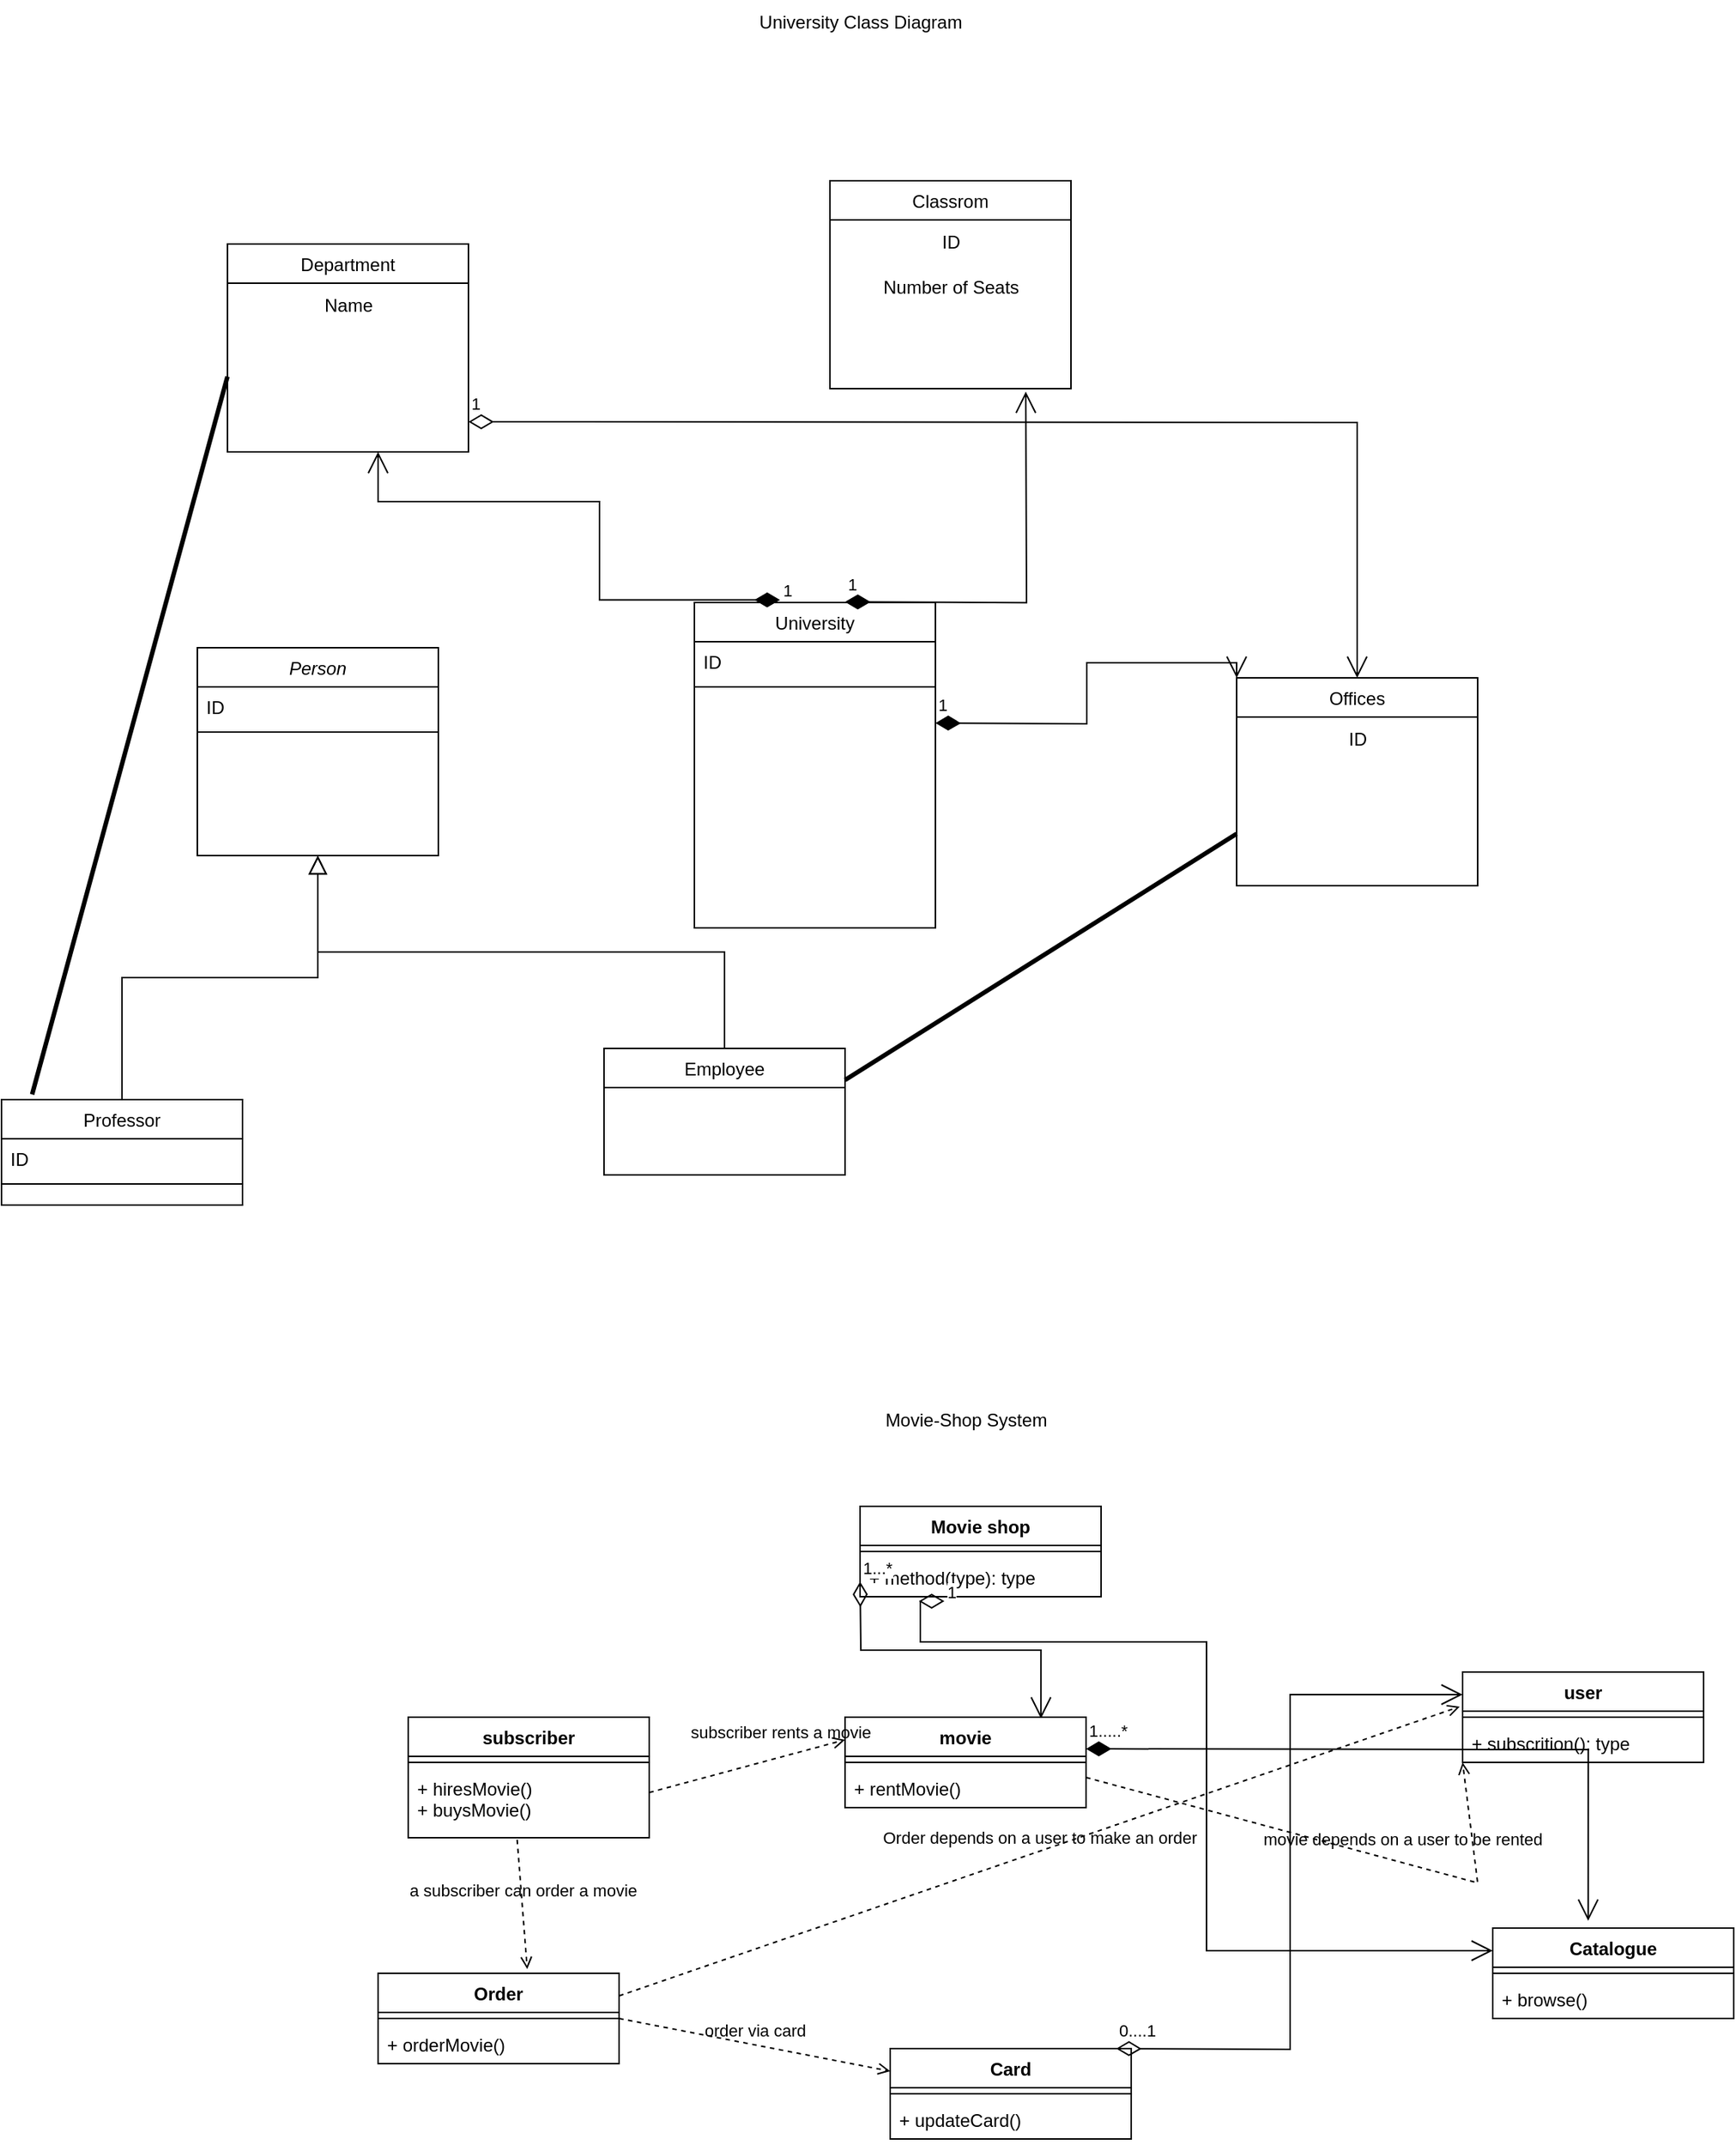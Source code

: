<mxfile version="22.0.2" type="device">
  <diagram id="C5RBs43oDa-KdzZeNtuy" name="Page-1">
    <mxGraphModel dx="1105" dy="1765" grid="1" gridSize="10" guides="1" tooltips="1" connect="1" arrows="1" fold="1" page="1" pageScale="1" pageWidth="827" pageHeight="1169" math="0" shadow="0">
      <root>
        <mxCell id="WIyWlLk6GJQsqaUBKTNV-0" />
        <mxCell id="WIyWlLk6GJQsqaUBKTNV-1" parent="WIyWlLk6GJQsqaUBKTNV-0" />
        <mxCell id="zkfFHV4jXpPFQw0GAbJ--0" value="Person" style="swimlane;fontStyle=2;align=center;verticalAlign=top;childLayout=stackLayout;horizontal=1;startSize=26;horizontalStack=0;resizeParent=1;resizeLast=0;collapsible=1;marginBottom=0;rounded=0;shadow=0;strokeWidth=1;" parent="WIyWlLk6GJQsqaUBKTNV-1" vertex="1">
          <mxGeometry x="180" y="130" width="160" height="138" as="geometry">
            <mxRectangle x="230" y="140" width="160" height="26" as="alternateBounds" />
          </mxGeometry>
        </mxCell>
        <mxCell id="zkfFHV4jXpPFQw0GAbJ--1" value="ID" style="text;align=left;verticalAlign=top;spacingLeft=4;spacingRight=4;overflow=hidden;rotatable=0;points=[[0,0.5],[1,0.5]];portConstraint=eastwest;" parent="zkfFHV4jXpPFQw0GAbJ--0" vertex="1">
          <mxGeometry y="26" width="160" height="26" as="geometry" />
        </mxCell>
        <mxCell id="zkfFHV4jXpPFQw0GAbJ--4" value="" style="line;html=1;strokeWidth=1;align=left;verticalAlign=middle;spacingTop=-1;spacingLeft=3;spacingRight=3;rotatable=0;labelPosition=right;points=[];portConstraint=eastwest;" parent="zkfFHV4jXpPFQw0GAbJ--0" vertex="1">
          <mxGeometry y="52" width="160" height="8" as="geometry" />
        </mxCell>
        <mxCell id="zkfFHV4jXpPFQw0GAbJ--6" value="Employee" style="swimlane;fontStyle=0;align=center;verticalAlign=top;childLayout=stackLayout;horizontal=1;startSize=26;horizontalStack=0;resizeParent=1;resizeLast=0;collapsible=1;marginBottom=0;rounded=0;shadow=0;strokeWidth=1;" parent="WIyWlLk6GJQsqaUBKTNV-1" vertex="1">
          <mxGeometry x="450" y="396" width="160" height="84" as="geometry">
            <mxRectangle x="130" y="380" width="160" height="26" as="alternateBounds" />
          </mxGeometry>
        </mxCell>
        <mxCell id="zkfFHV4jXpPFQw0GAbJ--12" value="" style="endArrow=block;endSize=10;endFill=0;shadow=0;strokeWidth=1;rounded=0;edgeStyle=elbowEdgeStyle;elbow=vertical;" parent="WIyWlLk6GJQsqaUBKTNV-1" source="zkfFHV4jXpPFQw0GAbJ--6" target="zkfFHV4jXpPFQw0GAbJ--0" edge="1">
          <mxGeometry width="160" relative="1" as="geometry">
            <mxPoint x="200" y="203" as="sourcePoint" />
            <mxPoint x="200" y="203" as="targetPoint" />
          </mxGeometry>
        </mxCell>
        <mxCell id="zkfFHV4jXpPFQw0GAbJ--13" value="Professor" style="swimlane;fontStyle=0;align=center;verticalAlign=top;childLayout=stackLayout;horizontal=1;startSize=26;horizontalStack=0;resizeParent=1;resizeLast=0;collapsible=1;marginBottom=0;rounded=0;shadow=0;strokeWidth=1;" parent="WIyWlLk6GJQsqaUBKTNV-1" vertex="1">
          <mxGeometry x="50" y="430" width="160" height="70" as="geometry">
            <mxRectangle x="340" y="380" width="170" height="26" as="alternateBounds" />
          </mxGeometry>
        </mxCell>
        <mxCell id="zkfFHV4jXpPFQw0GAbJ--14" value="ID" style="text;align=left;verticalAlign=top;spacingLeft=4;spacingRight=4;overflow=hidden;rotatable=0;points=[[0,0.5],[1,0.5]];portConstraint=eastwest;" parent="zkfFHV4jXpPFQw0GAbJ--13" vertex="1">
          <mxGeometry y="26" width="160" height="26" as="geometry" />
        </mxCell>
        <mxCell id="zkfFHV4jXpPFQw0GAbJ--15" value="" style="line;html=1;strokeWidth=1;align=left;verticalAlign=middle;spacingTop=-1;spacingLeft=3;spacingRight=3;rotatable=0;labelPosition=right;points=[];portConstraint=eastwest;" parent="zkfFHV4jXpPFQw0GAbJ--13" vertex="1">
          <mxGeometry y="52" width="160" height="8" as="geometry" />
        </mxCell>
        <mxCell id="zkfFHV4jXpPFQw0GAbJ--16" value="" style="endArrow=block;endSize=10;endFill=0;shadow=0;strokeWidth=1;rounded=0;edgeStyle=elbowEdgeStyle;elbow=vertical;" parent="WIyWlLk6GJQsqaUBKTNV-1" source="zkfFHV4jXpPFQw0GAbJ--13" target="zkfFHV4jXpPFQw0GAbJ--0" edge="1">
          <mxGeometry width="160" relative="1" as="geometry">
            <mxPoint x="210" y="373" as="sourcePoint" />
            <mxPoint x="310" y="271" as="targetPoint" />
          </mxGeometry>
        </mxCell>
        <mxCell id="zkfFHV4jXpPFQw0GAbJ--17" value="University" style="swimlane;fontStyle=0;align=center;verticalAlign=top;childLayout=stackLayout;horizontal=1;startSize=26;horizontalStack=0;resizeParent=1;resizeLast=0;collapsible=1;marginBottom=0;rounded=0;shadow=0;strokeWidth=1;" parent="WIyWlLk6GJQsqaUBKTNV-1" vertex="1">
          <mxGeometry x="510" y="100" width="160" height="216" as="geometry">
            <mxRectangle x="550" y="140" width="160" height="26" as="alternateBounds" />
          </mxGeometry>
        </mxCell>
        <mxCell id="zkfFHV4jXpPFQw0GAbJ--18" value="ID" style="text;align=left;verticalAlign=top;spacingLeft=4;spacingRight=4;overflow=hidden;rotatable=0;points=[[0,0.5],[1,0.5]];portConstraint=eastwest;" parent="zkfFHV4jXpPFQw0GAbJ--17" vertex="1">
          <mxGeometry y="26" width="160" height="26" as="geometry" />
        </mxCell>
        <mxCell id="zkfFHV4jXpPFQw0GAbJ--23" value="" style="line;html=1;strokeWidth=1;align=left;verticalAlign=middle;spacingTop=-1;spacingLeft=3;spacingRight=3;rotatable=0;labelPosition=right;points=[];portConstraint=eastwest;" parent="zkfFHV4jXpPFQw0GAbJ--17" vertex="1">
          <mxGeometry y="52" width="160" height="8" as="geometry" />
        </mxCell>
        <mxCell id="hfsO7HNVxi4UFI1sbQf0-11" value="1" style="endArrow=open;html=1;endSize=12;startArrow=diamondThin;startSize=14;startFill=1;edgeStyle=orthogonalEdgeStyle;align=left;verticalAlign=bottom;rounded=0;entryX=0;entryY=0;entryDx=0;entryDy=0;" edge="1" parent="zkfFHV4jXpPFQw0GAbJ--17" target="hfsO7HNVxi4UFI1sbQf0-6">
          <mxGeometry x="-1" y="3" relative="1" as="geometry">
            <mxPoint x="160" y="80" as="sourcePoint" />
            <mxPoint x="330" y="80" as="targetPoint" />
          </mxGeometry>
        </mxCell>
        <mxCell id="hfsO7HNVxi4UFI1sbQf0-2" value="Department" style="swimlane;fontStyle=0;align=center;verticalAlign=top;childLayout=stackLayout;horizontal=1;startSize=26;horizontalStack=0;resizeParent=1;resizeLast=0;collapsible=1;marginBottom=0;rounded=0;shadow=0;strokeWidth=1;" vertex="1" parent="WIyWlLk6GJQsqaUBKTNV-1">
          <mxGeometry x="200" y="-138" width="160" height="138" as="geometry">
            <mxRectangle x="130" y="380" width="160" height="26" as="alternateBounds" />
          </mxGeometry>
        </mxCell>
        <mxCell id="hfsO7HNVxi4UFI1sbQf0-12" value="1" style="endArrow=open;html=1;endSize=12;startArrow=diamondThin;startSize=14;startFill=0;edgeStyle=orthogonalEdgeStyle;align=left;verticalAlign=bottom;rounded=0;" edge="1" parent="hfsO7HNVxi4UFI1sbQf0-2" target="hfsO7HNVxi4UFI1sbQf0-6">
          <mxGeometry x="-1" y="3" relative="1" as="geometry">
            <mxPoint x="160" y="118" as="sourcePoint" />
            <mxPoint x="310" y="118" as="targetPoint" />
          </mxGeometry>
        </mxCell>
        <mxCell id="hfsO7HNVxi4UFI1sbQf0-15" value="Name" style="text;html=1;align=center;verticalAlign=middle;resizable=0;points=[];autosize=1;strokeColor=none;fillColor=none;" vertex="1" parent="hfsO7HNVxi4UFI1sbQf0-2">
          <mxGeometry y="26" width="160" height="30" as="geometry" />
        </mxCell>
        <mxCell id="hfsO7HNVxi4UFI1sbQf0-4" value="Classrom" style="swimlane;fontStyle=0;align=center;verticalAlign=top;childLayout=stackLayout;horizontal=1;startSize=26;horizontalStack=0;resizeParent=1;resizeLast=0;collapsible=1;marginBottom=0;rounded=0;shadow=0;strokeWidth=1;" vertex="1" parent="WIyWlLk6GJQsqaUBKTNV-1">
          <mxGeometry x="600" y="-180" width="160" height="138" as="geometry">
            <mxRectangle x="130" y="380" width="160" height="26" as="alternateBounds" />
          </mxGeometry>
        </mxCell>
        <mxCell id="hfsO7HNVxi4UFI1sbQf0-18" value="ID" style="text;html=1;align=center;verticalAlign=middle;resizable=0;points=[];autosize=1;strokeColor=none;fillColor=none;" vertex="1" parent="hfsO7HNVxi4UFI1sbQf0-4">
          <mxGeometry y="26" width="160" height="30" as="geometry" />
        </mxCell>
        <mxCell id="hfsO7HNVxi4UFI1sbQf0-16" value="Number of Seats" style="text;html=1;align=center;verticalAlign=middle;resizable=0;points=[];autosize=1;strokeColor=none;fillColor=none;" vertex="1" parent="hfsO7HNVxi4UFI1sbQf0-4">
          <mxGeometry y="56" width="160" height="30" as="geometry" />
        </mxCell>
        <mxCell id="hfsO7HNVxi4UFI1sbQf0-6" value="Offices" style="swimlane;fontStyle=0;align=center;verticalAlign=top;childLayout=stackLayout;horizontal=1;startSize=26;horizontalStack=0;resizeParent=1;resizeLast=0;collapsible=1;marginBottom=0;rounded=0;shadow=0;strokeWidth=1;" vertex="1" parent="WIyWlLk6GJQsqaUBKTNV-1">
          <mxGeometry x="870" y="150" width="160" height="138" as="geometry">
            <mxRectangle x="130" y="380" width="160" height="26" as="alternateBounds" />
          </mxGeometry>
        </mxCell>
        <mxCell id="hfsO7HNVxi4UFI1sbQf0-17" value="ID" style="text;html=1;align=center;verticalAlign=middle;resizable=0;points=[];autosize=1;strokeColor=none;fillColor=none;" vertex="1" parent="hfsO7HNVxi4UFI1sbQf0-6">
          <mxGeometry y="26" width="160" height="30" as="geometry" />
        </mxCell>
        <mxCell id="hfsO7HNVxi4UFI1sbQf0-8" value="1" style="endArrow=open;html=1;endSize=12;startArrow=diamondThin;startSize=14;startFill=1;edgeStyle=orthogonalEdgeStyle;align=left;verticalAlign=bottom;rounded=0;exitX=0.355;exitY=-0.008;exitDx=0;exitDy=0;exitPerimeter=0;" edge="1" parent="WIyWlLk6GJQsqaUBKTNV-1" source="zkfFHV4jXpPFQw0GAbJ--17">
          <mxGeometry x="-1" y="3" relative="1" as="geometry">
            <mxPoint x="427.2" y="92.16" as="sourcePoint" />
            <mxPoint x="300" as="targetPoint" />
            <Array as="points">
              <mxPoint x="447" y="33" />
              <mxPoint x="300" y="33" />
            </Array>
          </mxGeometry>
        </mxCell>
        <mxCell id="hfsO7HNVxi4UFI1sbQf0-13" value="" style="endArrow=none;startArrow=none;endFill=0;startFill=0;endSize=8;html=1;verticalAlign=bottom;labelBackgroundColor=none;strokeWidth=3;rounded=0;exitX=1;exitY=0.25;exitDx=0;exitDy=0;entryX=0;entryY=0.75;entryDx=0;entryDy=0;" edge="1" parent="WIyWlLk6GJQsqaUBKTNV-1" source="zkfFHV4jXpPFQw0GAbJ--6" target="hfsO7HNVxi4UFI1sbQf0-6">
          <mxGeometry width="160" relative="1" as="geometry">
            <mxPoint x="500" y="420" as="sourcePoint" />
            <mxPoint x="740" y="270" as="targetPoint" />
          </mxGeometry>
        </mxCell>
        <mxCell id="hfsO7HNVxi4UFI1sbQf0-14" value="" style="endArrow=none;startArrow=none;endFill=0;startFill=0;endSize=8;html=1;verticalAlign=bottom;labelBackgroundColor=none;strokeWidth=3;rounded=0;exitX=0.127;exitY=-0.049;exitDx=0;exitDy=0;exitPerimeter=0;" edge="1" parent="WIyWlLk6GJQsqaUBKTNV-1" source="zkfFHV4jXpPFQw0GAbJ--13">
          <mxGeometry width="160" relative="1" as="geometry">
            <mxPoint x="20" y="50" as="sourcePoint" />
            <mxPoint x="200" y="-50" as="targetPoint" />
          </mxGeometry>
        </mxCell>
        <mxCell id="hfsO7HNVxi4UFI1sbQf0-10" value="1" style="endArrow=open;html=1;endSize=12;startArrow=diamondThin;startSize=14;startFill=1;edgeStyle=orthogonalEdgeStyle;align=left;verticalAlign=bottom;rounded=0;" edge="1" parent="WIyWlLk6GJQsqaUBKTNV-1">
          <mxGeometry x="-1" y="3" relative="1" as="geometry">
            <mxPoint x="610" y="99.57" as="sourcePoint" />
            <mxPoint x="730" y="-40" as="targetPoint" />
          </mxGeometry>
        </mxCell>
        <mxCell id="hfsO7HNVxi4UFI1sbQf0-19" value="University Class Diagram" style="text;html=1;align=center;verticalAlign=middle;resizable=0;points=[];autosize=1;strokeColor=none;fillColor=none;" vertex="1" parent="WIyWlLk6GJQsqaUBKTNV-1">
          <mxGeometry x="540" y="-300" width="160" height="30" as="geometry" />
        </mxCell>
        <mxCell id="hfsO7HNVxi4UFI1sbQf0-37" value="Movie shop" style="swimlane;fontStyle=1;align=center;verticalAlign=top;childLayout=stackLayout;horizontal=1;startSize=26;horizontalStack=0;resizeParent=1;resizeParentMax=0;resizeLast=0;collapsible=1;marginBottom=0;whiteSpace=wrap;html=1;" vertex="1" parent="WIyWlLk6GJQsqaUBKTNV-1">
          <mxGeometry x="620" y="700" width="160" height="60" as="geometry" />
        </mxCell>
        <mxCell id="hfsO7HNVxi4UFI1sbQf0-39" value="" style="line;strokeWidth=1;fillColor=none;align=left;verticalAlign=middle;spacingTop=-1;spacingLeft=3;spacingRight=3;rotatable=0;labelPosition=right;points=[];portConstraint=eastwest;strokeColor=inherit;" vertex="1" parent="hfsO7HNVxi4UFI1sbQf0-37">
          <mxGeometry y="26" width="160" height="8" as="geometry" />
        </mxCell>
        <mxCell id="hfsO7HNVxi4UFI1sbQf0-40" value="+ method(type): type" style="text;strokeColor=none;fillColor=none;align=left;verticalAlign=top;spacingLeft=4;spacingRight=4;overflow=hidden;rotatable=0;points=[[0,0.5],[1,0.5]];portConstraint=eastwest;whiteSpace=wrap;html=1;" vertex="1" parent="hfsO7HNVxi4UFI1sbQf0-37">
          <mxGeometry y="34" width="160" height="26" as="geometry" />
        </mxCell>
        <mxCell id="hfsO7HNVxi4UFI1sbQf0-68" value="1...*" style="endArrow=open;html=1;endSize=12;startArrow=diamondThin;startSize=14;startFill=0;edgeStyle=orthogonalEdgeStyle;align=left;verticalAlign=bottom;rounded=0;entryX=0.813;entryY=0.014;entryDx=0;entryDy=0;entryPerimeter=0;" edge="1" parent="hfsO7HNVxi4UFI1sbQf0-37" target="hfsO7HNVxi4UFI1sbQf0-45">
          <mxGeometry x="-1" relative="1" as="geometry">
            <mxPoint y="50" as="sourcePoint" />
            <mxPoint x="160" y="50" as="targetPoint" />
            <mxPoint as="offset" />
          </mxGeometry>
        </mxCell>
        <mxCell id="hfsO7HNVxi4UFI1sbQf0-41" value="subscriber" style="swimlane;fontStyle=1;align=center;verticalAlign=top;childLayout=stackLayout;horizontal=1;startSize=26;horizontalStack=0;resizeParent=1;resizeParentMax=0;resizeLast=0;collapsible=1;marginBottom=0;whiteSpace=wrap;html=1;" vertex="1" parent="WIyWlLk6GJQsqaUBKTNV-1">
          <mxGeometry x="320" y="840" width="160" height="80" as="geometry" />
        </mxCell>
        <mxCell id="hfsO7HNVxi4UFI1sbQf0-43" value="" style="line;strokeWidth=1;fillColor=none;align=left;verticalAlign=middle;spacingTop=-1;spacingLeft=3;spacingRight=3;rotatable=0;labelPosition=right;points=[];portConstraint=eastwest;strokeColor=inherit;" vertex="1" parent="hfsO7HNVxi4UFI1sbQf0-41">
          <mxGeometry y="26" width="160" height="8" as="geometry" />
        </mxCell>
        <mxCell id="hfsO7HNVxi4UFI1sbQf0-44" value="+ hiresMovie()&lt;br&gt;+ buysMovie()" style="text;strokeColor=none;fillColor=none;align=left;verticalAlign=top;spacingLeft=4;spacingRight=4;overflow=hidden;rotatable=0;points=[[0,0.5],[1,0.5]];portConstraint=eastwest;whiteSpace=wrap;html=1;" vertex="1" parent="hfsO7HNVxi4UFI1sbQf0-41">
          <mxGeometry y="34" width="160" height="46" as="geometry" />
        </mxCell>
        <mxCell id="hfsO7HNVxi4UFI1sbQf0-45" value="movie" style="swimlane;fontStyle=1;align=center;verticalAlign=top;childLayout=stackLayout;horizontal=1;startSize=26;horizontalStack=0;resizeParent=1;resizeParentMax=0;resizeLast=0;collapsible=1;marginBottom=0;whiteSpace=wrap;html=1;" vertex="1" parent="WIyWlLk6GJQsqaUBKTNV-1">
          <mxGeometry x="610" y="840" width="160" height="60" as="geometry" />
        </mxCell>
        <mxCell id="hfsO7HNVxi4UFI1sbQf0-70" value="1.....*" style="endArrow=open;html=1;endSize=12;startArrow=diamondThin;startSize=14;startFill=1;edgeStyle=orthogonalEdgeStyle;align=left;verticalAlign=bottom;rounded=0;entryX=0.396;entryY=-0.081;entryDx=0;entryDy=0;entryPerimeter=0;" edge="1" parent="hfsO7HNVxi4UFI1sbQf0-45" target="hfsO7HNVxi4UFI1sbQf0-61">
          <mxGeometry x="-1" y="3" relative="1" as="geometry">
            <mxPoint x="160" y="21" as="sourcePoint" />
            <mxPoint x="310" y="20" as="targetPoint" />
          </mxGeometry>
        </mxCell>
        <mxCell id="hfsO7HNVxi4UFI1sbQf0-47" value="" style="line;strokeWidth=1;fillColor=none;align=left;verticalAlign=middle;spacingTop=-1;spacingLeft=3;spacingRight=3;rotatable=0;labelPosition=right;points=[];portConstraint=eastwest;strokeColor=inherit;" vertex="1" parent="hfsO7HNVxi4UFI1sbQf0-45">
          <mxGeometry y="26" width="160" height="8" as="geometry" />
        </mxCell>
        <mxCell id="hfsO7HNVxi4UFI1sbQf0-48" value="+ rentMovie()" style="text;strokeColor=none;fillColor=none;align=left;verticalAlign=top;spacingLeft=4;spacingRight=4;overflow=hidden;rotatable=0;points=[[0,0.5],[1,0.5]];portConstraint=eastwest;whiteSpace=wrap;html=1;" vertex="1" parent="hfsO7HNVxi4UFI1sbQf0-45">
          <mxGeometry y="34" width="160" height="26" as="geometry" />
        </mxCell>
        <mxCell id="hfsO7HNVxi4UFI1sbQf0-49" value="user" style="swimlane;fontStyle=1;align=center;verticalAlign=top;childLayout=stackLayout;horizontal=1;startSize=26;horizontalStack=0;resizeParent=1;resizeParentMax=0;resizeLast=0;collapsible=1;marginBottom=0;whiteSpace=wrap;html=1;" vertex="1" parent="WIyWlLk6GJQsqaUBKTNV-1">
          <mxGeometry x="1020" y="810" width="160" height="60" as="geometry" />
        </mxCell>
        <mxCell id="hfsO7HNVxi4UFI1sbQf0-51" value="" style="line;strokeWidth=1;fillColor=none;align=left;verticalAlign=middle;spacingTop=-1;spacingLeft=3;spacingRight=3;rotatable=0;labelPosition=right;points=[];portConstraint=eastwest;strokeColor=inherit;" vertex="1" parent="hfsO7HNVxi4UFI1sbQf0-49">
          <mxGeometry y="26" width="160" height="8" as="geometry" />
        </mxCell>
        <mxCell id="hfsO7HNVxi4UFI1sbQf0-52" value="+ subscrition(): type" style="text;strokeColor=none;fillColor=none;align=left;verticalAlign=top;spacingLeft=4;spacingRight=4;overflow=hidden;rotatable=0;points=[[0,0.5],[1,0.5]];portConstraint=eastwest;whiteSpace=wrap;html=1;" vertex="1" parent="hfsO7HNVxi4UFI1sbQf0-49">
          <mxGeometry y="34" width="160" height="26" as="geometry" />
        </mxCell>
        <mxCell id="hfsO7HNVxi4UFI1sbQf0-53" value="Card" style="swimlane;fontStyle=1;align=center;verticalAlign=top;childLayout=stackLayout;horizontal=1;startSize=26;horizontalStack=0;resizeParent=1;resizeParentMax=0;resizeLast=0;collapsible=1;marginBottom=0;whiteSpace=wrap;html=1;" vertex="1" parent="WIyWlLk6GJQsqaUBKTNV-1">
          <mxGeometry x="640" y="1060" width="160" height="60" as="geometry" />
        </mxCell>
        <mxCell id="hfsO7HNVxi4UFI1sbQf0-69" value="0....1" style="endArrow=open;html=1;endSize=12;startArrow=diamondThin;startSize=14;startFill=0;edgeStyle=orthogonalEdgeStyle;align=left;verticalAlign=bottom;rounded=0;entryX=0;entryY=0.25;entryDx=0;entryDy=0;" edge="1" parent="hfsO7HNVxi4UFI1sbQf0-53" target="hfsO7HNVxi4UFI1sbQf0-49">
          <mxGeometry x="-1" y="3" relative="1" as="geometry">
            <mxPoint x="150" as="sourcePoint" />
            <mxPoint x="310" as="targetPoint" />
          </mxGeometry>
        </mxCell>
        <mxCell id="hfsO7HNVxi4UFI1sbQf0-55" value="" style="line;strokeWidth=1;fillColor=none;align=left;verticalAlign=middle;spacingTop=-1;spacingLeft=3;spacingRight=3;rotatable=0;labelPosition=right;points=[];portConstraint=eastwest;strokeColor=inherit;" vertex="1" parent="hfsO7HNVxi4UFI1sbQf0-53">
          <mxGeometry y="26" width="160" height="8" as="geometry" />
        </mxCell>
        <mxCell id="hfsO7HNVxi4UFI1sbQf0-56" value="+ updateCard()" style="text;strokeColor=none;fillColor=none;align=left;verticalAlign=top;spacingLeft=4;spacingRight=4;overflow=hidden;rotatable=0;points=[[0,0.5],[1,0.5]];portConstraint=eastwest;whiteSpace=wrap;html=1;" vertex="1" parent="hfsO7HNVxi4UFI1sbQf0-53">
          <mxGeometry y="34" width="160" height="26" as="geometry" />
        </mxCell>
        <mxCell id="hfsO7HNVxi4UFI1sbQf0-57" value="Order" style="swimlane;fontStyle=1;align=center;verticalAlign=top;childLayout=stackLayout;horizontal=1;startSize=26;horizontalStack=0;resizeParent=1;resizeParentMax=0;resizeLast=0;collapsible=1;marginBottom=0;whiteSpace=wrap;html=1;" vertex="1" parent="WIyWlLk6GJQsqaUBKTNV-1">
          <mxGeometry x="300" y="1010" width="160" height="60" as="geometry" />
        </mxCell>
        <mxCell id="hfsO7HNVxi4UFI1sbQf0-59" value="" style="line;strokeWidth=1;fillColor=none;align=left;verticalAlign=middle;spacingTop=-1;spacingLeft=3;spacingRight=3;rotatable=0;labelPosition=right;points=[];portConstraint=eastwest;strokeColor=inherit;" vertex="1" parent="hfsO7HNVxi4UFI1sbQf0-57">
          <mxGeometry y="26" width="160" height="8" as="geometry" />
        </mxCell>
        <mxCell id="hfsO7HNVxi4UFI1sbQf0-60" value="+ orderMovie()" style="text;strokeColor=none;fillColor=none;align=left;verticalAlign=top;spacingLeft=4;spacingRight=4;overflow=hidden;rotatable=0;points=[[0,0.5],[1,0.5]];portConstraint=eastwest;whiteSpace=wrap;html=1;" vertex="1" parent="hfsO7HNVxi4UFI1sbQf0-57">
          <mxGeometry y="34" width="160" height="26" as="geometry" />
        </mxCell>
        <mxCell id="hfsO7HNVxi4UFI1sbQf0-61" value="Catalogue" style="swimlane;fontStyle=1;align=center;verticalAlign=top;childLayout=stackLayout;horizontal=1;startSize=26;horizontalStack=0;resizeParent=1;resizeParentMax=0;resizeLast=0;collapsible=1;marginBottom=0;whiteSpace=wrap;html=1;" vertex="1" parent="WIyWlLk6GJQsqaUBKTNV-1">
          <mxGeometry x="1040" y="980" width="160" height="60" as="geometry" />
        </mxCell>
        <mxCell id="hfsO7HNVxi4UFI1sbQf0-63" value="" style="line;strokeWidth=1;fillColor=none;align=left;verticalAlign=middle;spacingTop=-1;spacingLeft=3;spacingRight=3;rotatable=0;labelPosition=right;points=[];portConstraint=eastwest;strokeColor=inherit;" vertex="1" parent="hfsO7HNVxi4UFI1sbQf0-61">
          <mxGeometry y="26" width="160" height="8" as="geometry" />
        </mxCell>
        <mxCell id="hfsO7HNVxi4UFI1sbQf0-64" value="+ browse()" style="text;strokeColor=none;fillColor=none;align=left;verticalAlign=top;spacingLeft=4;spacingRight=4;overflow=hidden;rotatable=0;points=[[0,0.5],[1,0.5]];portConstraint=eastwest;whiteSpace=wrap;html=1;" vertex="1" parent="hfsO7HNVxi4UFI1sbQf0-61">
          <mxGeometry y="34" width="160" height="26" as="geometry" />
        </mxCell>
        <mxCell id="hfsO7HNVxi4UFI1sbQf0-66" value="1" style="endArrow=open;html=1;endSize=12;startArrow=diamondThin;startSize=14;startFill=0;edgeStyle=orthogonalEdgeStyle;align=left;verticalAlign=bottom;rounded=0;entryX=0;entryY=0.25;entryDx=0;entryDy=0;exitX=0.35;exitY=1.115;exitDx=0;exitDy=0;exitPerimeter=0;" edge="1" parent="WIyWlLk6GJQsqaUBKTNV-1" source="hfsO7HNVxi4UFI1sbQf0-40" target="hfsO7HNVxi4UFI1sbQf0-61">
          <mxGeometry x="-1" y="3" relative="1" as="geometry">
            <mxPoint x="660" y="800" as="sourcePoint" />
            <mxPoint x="820" y="800" as="targetPoint" />
            <Array as="points">
              <mxPoint x="660" y="763" />
              <mxPoint x="660" y="790" />
              <mxPoint x="850" y="790" />
              <mxPoint x="850" y="995" />
            </Array>
          </mxGeometry>
        </mxCell>
        <mxCell id="hfsO7HNVxi4UFI1sbQf0-71" value="subscriber rents a movie" style="endArrow=open;html=1;rounded=0;align=center;verticalAlign=bottom;dashed=1;endFill=0;labelBackgroundColor=none;entryX=0;entryY=0.25;entryDx=0;entryDy=0;" edge="1" parent="WIyWlLk6GJQsqaUBKTNV-1" target="hfsO7HNVxi4UFI1sbQf0-45">
          <mxGeometry x="0.364" y="7" relative="1" as="geometry">
            <mxPoint x="480" y="890" as="sourcePoint" />
            <mxPoint x="640" y="890" as="targetPoint" />
            <mxPoint as="offset" />
          </mxGeometry>
        </mxCell>
        <mxCell id="hfsO7HNVxi4UFI1sbQf0-75" value="order via card" style="endArrow=open;html=1;rounded=0;align=center;verticalAlign=bottom;dashed=1;endFill=0;labelBackgroundColor=none;entryX=0;entryY=0.25;entryDx=0;entryDy=0;" edge="1" parent="WIyWlLk6GJQsqaUBKTNV-1" target="hfsO7HNVxi4UFI1sbQf0-53">
          <mxGeometry relative="1" as="geometry">
            <mxPoint x="460" y="1040" as="sourcePoint" />
            <mxPoint x="620" y="1040" as="targetPoint" />
          </mxGeometry>
        </mxCell>
        <mxCell id="hfsO7HNVxi4UFI1sbQf0-79" value="a subscriber can order a movie" style="endArrow=open;html=1;rounded=0;align=center;verticalAlign=bottom;dashed=1;endFill=0;labelBackgroundColor=none;exitX=0.452;exitY=1.029;exitDx=0;exitDy=0;exitPerimeter=0;entryX=0.619;entryY=-0.046;entryDx=0;entryDy=0;entryPerimeter=0;" edge="1" parent="WIyWlLk6GJQsqaUBKTNV-1" source="hfsO7HNVxi4UFI1sbQf0-44" target="hfsO7HNVxi4UFI1sbQf0-57">
          <mxGeometry relative="1" as="geometry">
            <mxPoint x="540" y="1010" as="sourcePoint" />
            <mxPoint x="700" y="1010" as="targetPoint" />
          </mxGeometry>
        </mxCell>
        <mxCell id="hfsO7HNVxi4UFI1sbQf0-81" value="Movie-Shop System" style="text;html=1;align=center;verticalAlign=middle;resizable=0;points=[];autosize=1;strokeColor=none;fillColor=none;" vertex="1" parent="WIyWlLk6GJQsqaUBKTNV-1">
          <mxGeometry x="625" y="628" width="130" height="30" as="geometry" />
        </mxCell>
        <mxCell id="hfsO7HNVxi4UFI1sbQf0-82" value="Order depends on a user to make an order" style="endArrow=open;html=1;rounded=0;align=center;verticalAlign=bottom;dashed=1;endFill=0;labelBackgroundColor=none;entryX=-0.012;entryY=0.383;entryDx=0;entryDy=0;entryPerimeter=0;exitX=1;exitY=0.25;exitDx=0;exitDy=0;" edge="1" parent="WIyWlLk6GJQsqaUBKTNV-1" source="hfsO7HNVxi4UFI1sbQf0-57" target="hfsO7HNVxi4UFI1sbQf0-49">
          <mxGeometry x="-0.001" relative="1" as="geometry">
            <mxPoint x="890" y="900" as="sourcePoint" />
            <mxPoint x="1050" y="900" as="targetPoint" />
            <mxPoint as="offset" />
          </mxGeometry>
        </mxCell>
        <mxCell id="hfsO7HNVxi4UFI1sbQf0-84" value="movie depends on a user to be rented" style="endArrow=open;html=1;rounded=0;align=center;verticalAlign=bottom;dashed=1;endFill=0;labelBackgroundColor=none;entryX=0;entryY=1;entryDx=0;entryDy=0;" edge="1" parent="WIyWlLk6GJQsqaUBKTNV-1" target="hfsO7HNVxi4UFI1sbQf0-49">
          <mxGeometry x="0.233" y="6" relative="1" as="geometry">
            <mxPoint x="770" y="880" as="sourcePoint" />
            <mxPoint x="930" y="880" as="targetPoint" />
            <Array as="points">
              <mxPoint x="1030" y="950" />
            </Array>
            <mxPoint as="offset" />
          </mxGeometry>
        </mxCell>
      </root>
    </mxGraphModel>
  </diagram>
</mxfile>
